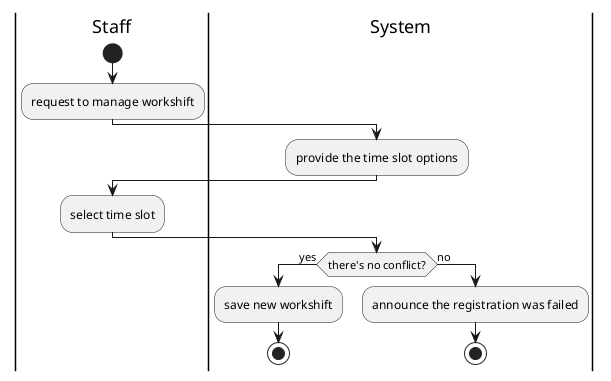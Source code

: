 @startuml
|Staff|
start
:request to manage workshift;
|System|
:provide the time slot options;
|Staff|
:select time slot;
|System|
if (there's no conflict?) then (yes)
    :save new workshift;
    stop
else (no)
    :announce the registration was failed;
    stop
@enduml